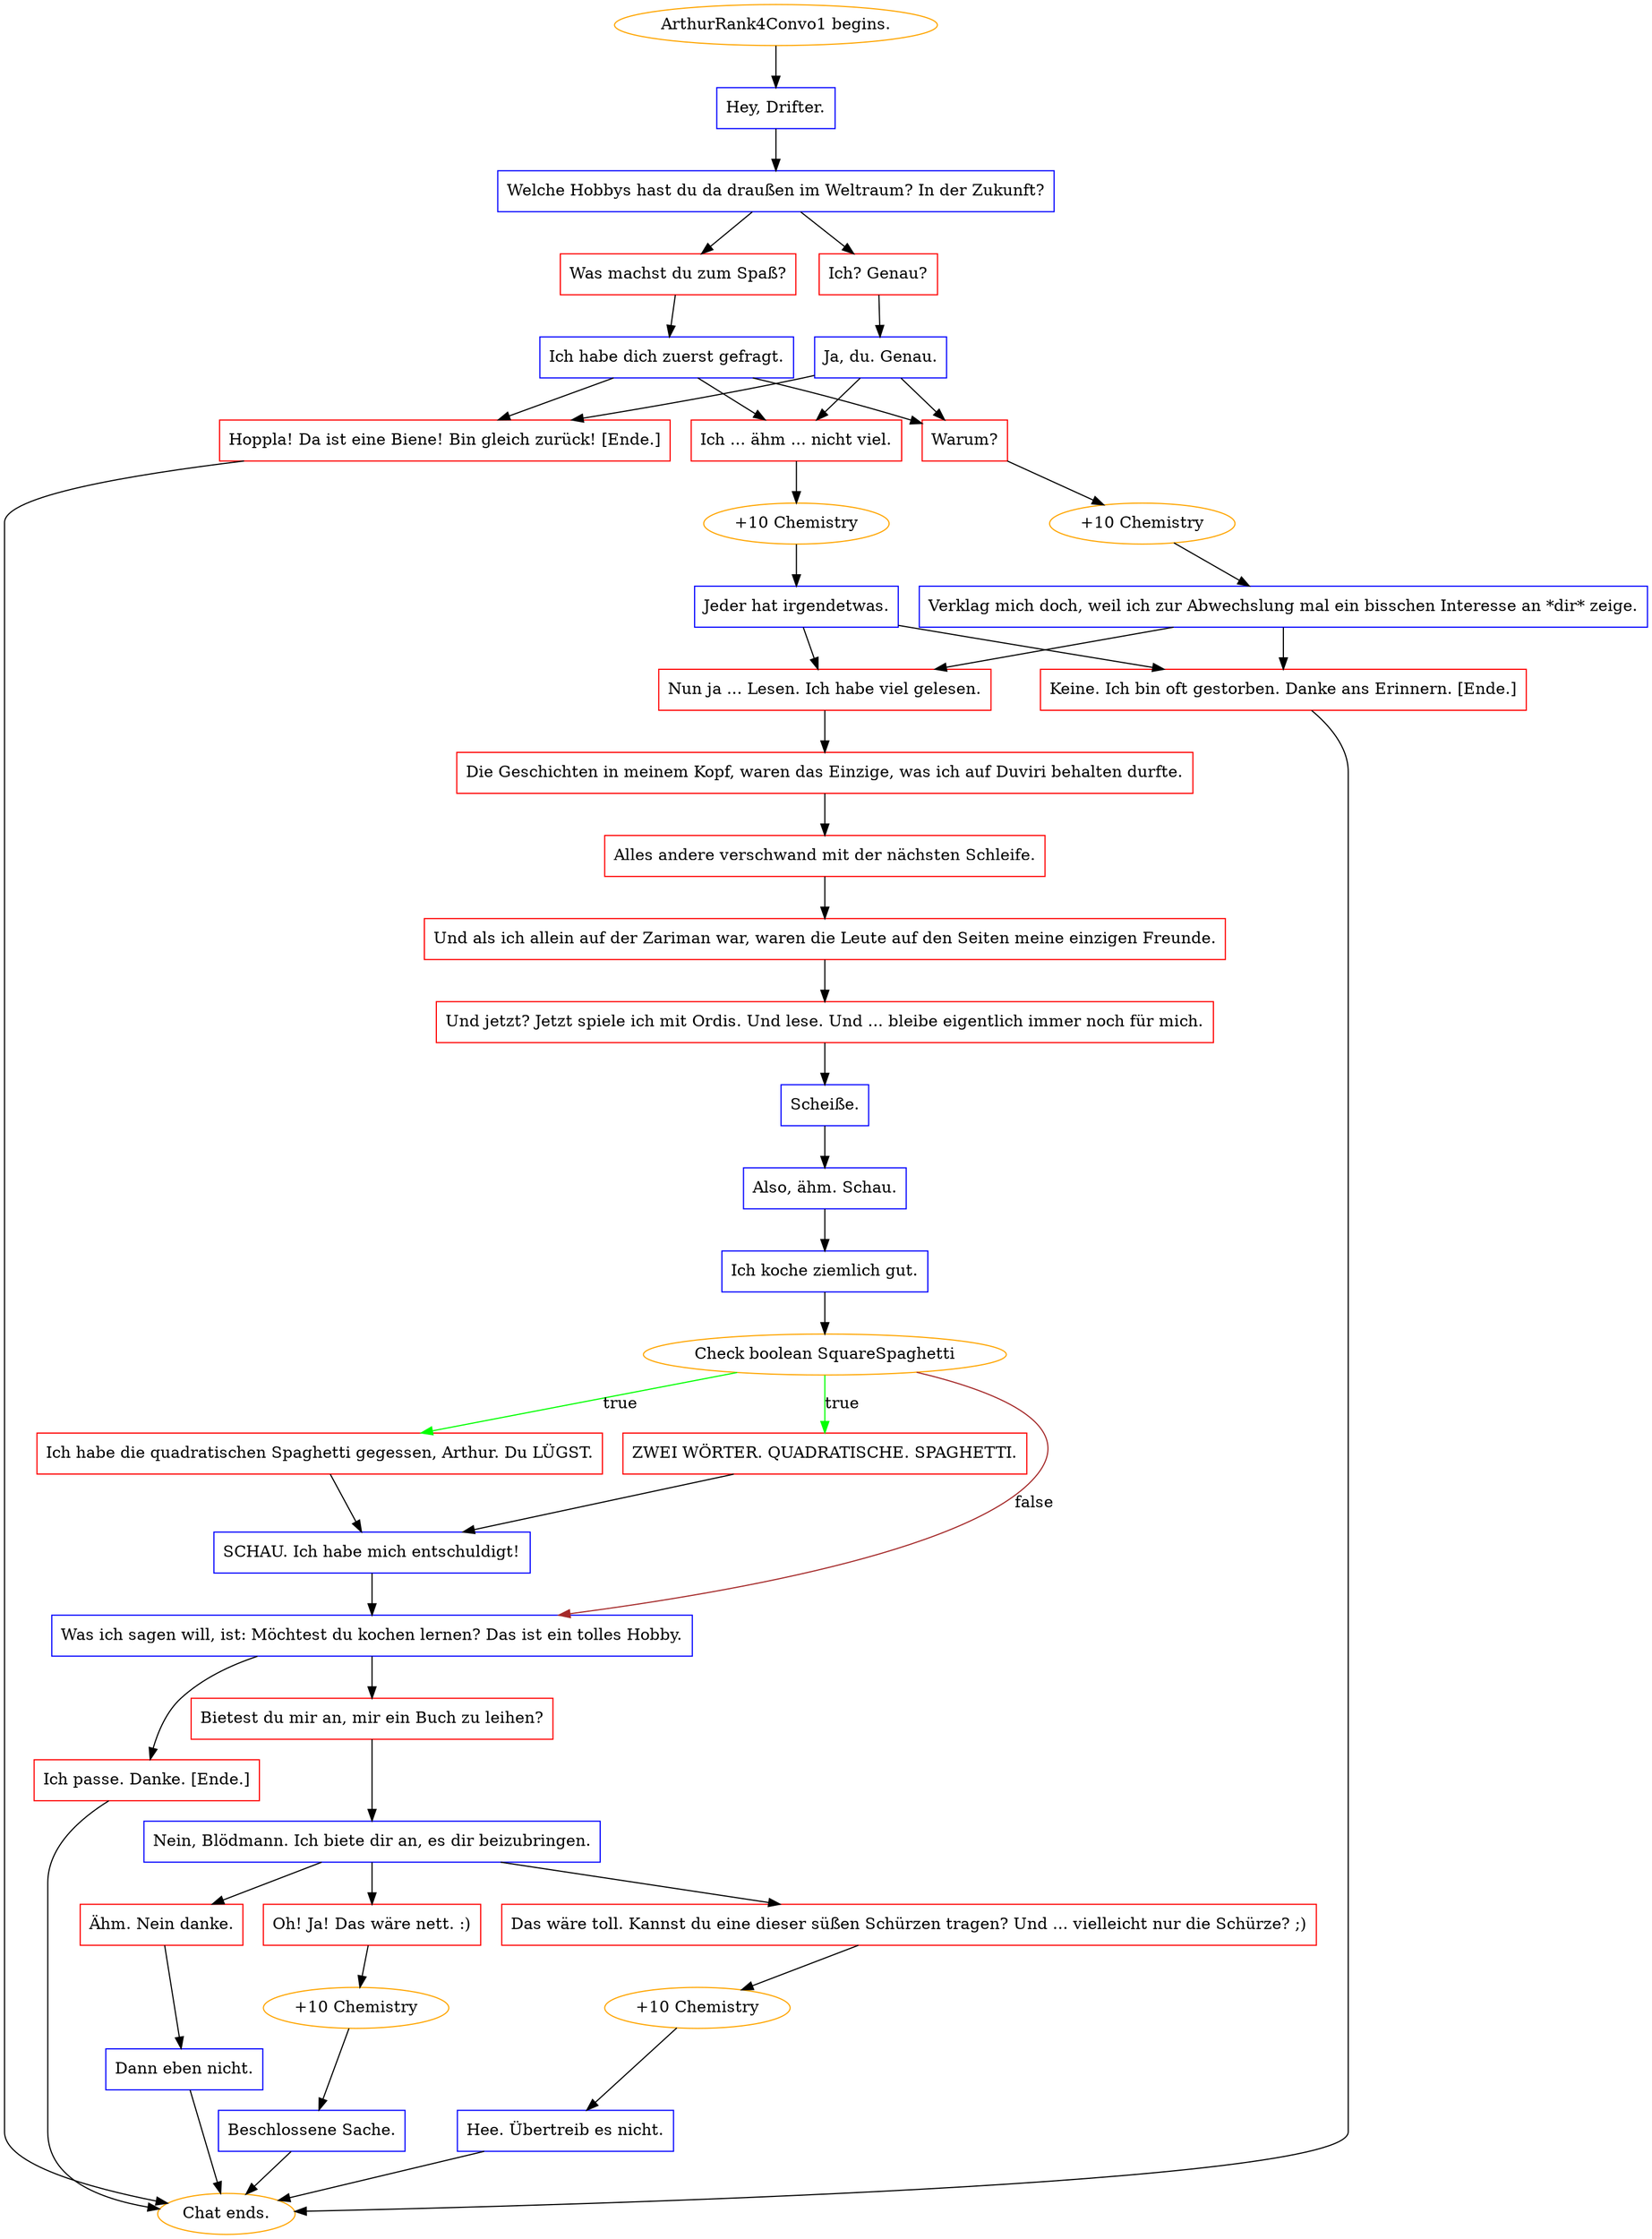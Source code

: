 digraph {
	"ArthurRank4Convo1 begins." [color=orange];
		"ArthurRank4Convo1 begins." -> j105074918;
	j105074918 [label="Hey, Drifter.",shape=box,color=blue];
		j105074918 -> j618787895;
	j618787895 [label="Welche Hobbys hast du da draußen im Weltraum? In der Zukunft?",shape=box,color=blue];
		j618787895 -> j148833083;
		j618787895 -> j2782562501;
	j148833083 [label="Was machst du zum Spaß?",shape=box,color=red];
		j148833083 -> j3150936223;
	j2782562501 [label="Ich? Genau?",shape=box,color=red];
		j2782562501 -> j1878410316;
	j3150936223 [label="Ich habe dich zuerst gefragt.",shape=box,color=blue];
		j3150936223 -> j1455837583;
		j3150936223 -> j1296012521;
		j3150936223 -> j46897463;
	j1878410316 [label="Ja, du. Genau.",shape=box,color=blue];
		j1878410316 -> j1455837583;
		j1878410316 -> j1296012521;
		j1878410316 -> j46897463;
	j1455837583 [label="Ich ... ähm ... nicht viel.",shape=box,color=red];
		j1455837583 -> j2292721133;
	j1296012521 [label="Warum?",shape=box,color=red];
		j1296012521 -> j3160850262;
	j46897463 [label="Hoppla! Da ist eine Biene! Bin gleich zurück! [Ende.]",shape=box,color=red];
		j46897463 -> "Chat ends.";
	j2292721133 [label="+10 Chemistry",color=orange];
		j2292721133 -> j1877132243;
	j3160850262 [label="+10 Chemistry",color=orange];
		j3160850262 -> j3365792241;
	"Chat ends." [color=orange];
	j1877132243 [label="Jeder hat irgendetwas.",shape=box,color=blue];
		j1877132243 -> j2657881562;
		j1877132243 -> j1677905066;
	j3365792241 [label="Verklag mich doch, weil ich zur Abwechslung mal ein bisschen Interesse an *dir* zeige.",shape=box,color=blue];
		j3365792241 -> j2657881562;
		j3365792241 -> j1677905066;
	j2657881562 [label="Keine. Ich bin oft gestorben. Danke ans Erinnern. [Ende.]",shape=box,color=red];
		j2657881562 -> "Chat ends.";
	j1677905066 [label="Nun ja ... Lesen. Ich habe viel gelesen.",shape=box,color=red];
		j1677905066 -> j1896342784;
	j1896342784 [label="Die Geschichten in meinem Kopf, waren das Einzige, was ich auf Duviri behalten durfte.",shape=box,color=red];
		j1896342784 -> j2571683888;
	j2571683888 [label="Alles andere verschwand mit der nächsten Schleife.",shape=box,color=red];
		j2571683888 -> j2152204661;
	j2152204661 [label="Und als ich allein auf der Zariman war, waren die Leute auf den Seiten meine einzigen Freunde.",shape=box,color=red];
		j2152204661 -> j2683930798;
	j2683930798 [label="Und jetzt? Jetzt spiele ich mit Ordis. Und lese. Und ... bleibe eigentlich immer noch für mich.",shape=box,color=red];
		j2683930798 -> j843538194;
	j843538194 [label="Scheiße.",shape=box,color=blue];
		j843538194 -> j2462016142;
	j2462016142 [label="Also, ähm. Schau.",shape=box,color=blue];
		j2462016142 -> j2740857438;
	j2740857438 [label="Ich koche ziemlich gut.",shape=box,color=blue];
		j2740857438 -> j1731381790;
	j1731381790 [label="Check boolean SquareSpaghetti",color=orange];
		j1731381790 -> j1340829621 [label=true,color=green];
		j1731381790 -> j3991596885 [label=true,color=green];
		j1731381790 -> j3012974633 [label=false,color=brown];
	j1340829621 [label="ZWEI WÖRTER. QUADRATISCHE. SPAGHETTI.",shape=box,color=red];
		j1340829621 -> j2492264219;
	j3991596885 [label="Ich habe die quadratischen Spaghetti gegessen, Arthur. Du LÜGST.",shape=box,color=red];
		j3991596885 -> j2492264219;
	j3012974633 [label="Was ich sagen will, ist: Möchtest du kochen lernen? Das ist ein tolles Hobby.",shape=box,color=blue];
		j3012974633 -> j3205715942;
		j3012974633 -> j1692520309;
	j2492264219 [label="SCHAU. Ich habe mich entschuldigt!",shape=box,color=blue];
		j2492264219 -> j3012974633;
	j3205715942 [label="Bietest du mir an, mir ein Buch zu leihen?",shape=box,color=red];
		j3205715942 -> j3041236901;
	j1692520309 [label="Ich passe. Danke. [Ende.]",shape=box,color=red];
		j1692520309 -> "Chat ends.";
	j3041236901 [label="Nein, Blödmann. Ich biete dir an, es dir beizubringen.",shape=box,color=blue];
		j3041236901 -> j3353370718;
		j3041236901 -> j1431906672;
		j3041236901 -> j3892787423;
	j3353370718 [label="Oh! Ja! Das wäre nett. :)",shape=box,color=red];
		j3353370718 -> j2994547667;
	j1431906672 [label="Ähm. Nein danke.",shape=box,color=red];
		j1431906672 -> j2981490585;
	j3892787423 [label="Das wäre toll. Kannst du eine dieser süßen Schürzen tragen? Und ... vielleicht nur die Schürze? ;)",shape=box,color=red];
		j3892787423 -> j2780615719;
	j2994547667 [label="+10 Chemistry",color=orange];
		j2994547667 -> j2770778956;
	j2981490585 [label="Dann eben nicht.",shape=box,color=blue];
		j2981490585 -> "Chat ends.";
	j2780615719 [label="+10 Chemistry",color=orange];
		j2780615719 -> j541797675;
	j2770778956 [label="Beschlossene Sache.",shape=box,color=blue];
		j2770778956 -> "Chat ends.";
	j541797675 [label="Hee. Übertreib es nicht.",shape=box,color=blue];
		j541797675 -> "Chat ends.";
}